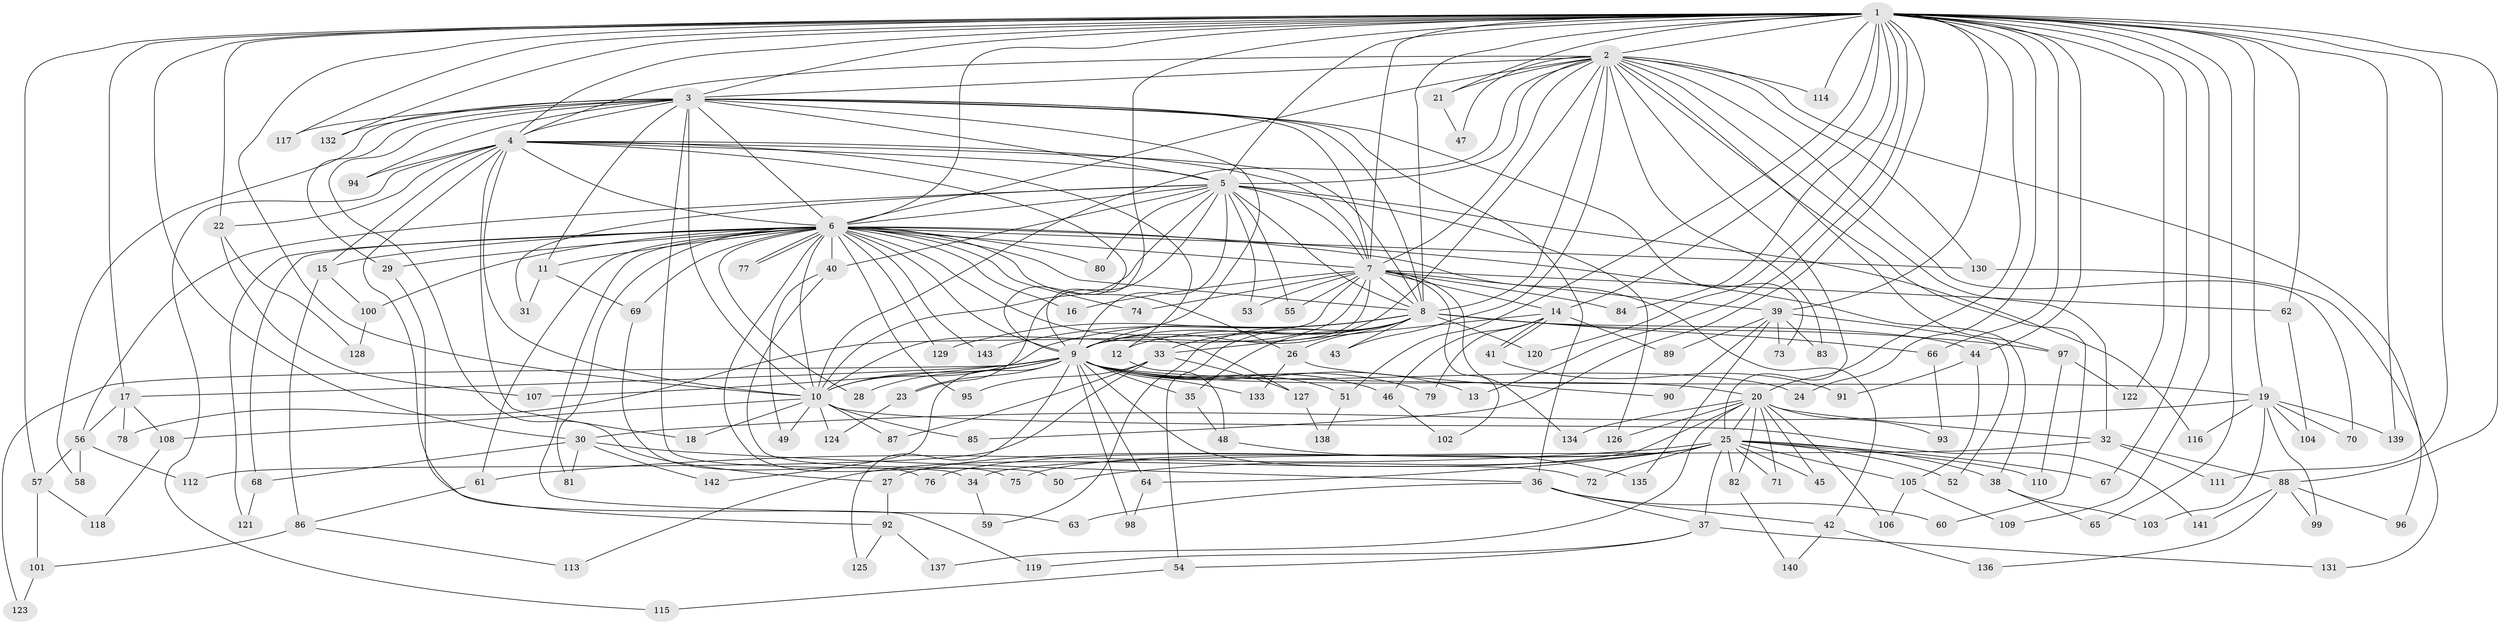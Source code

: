 // coarse degree distribution, {3: 0.06976744186046512, 16: 0.023255813953488372, 2: 0.20930232558139536, 4: 0.23255813953488372, 22: 0.023255813953488372, 6: 0.11627906976744186, 1: 0.023255813953488372, 8: 0.023255813953488372, 10: 0.023255813953488372, 9: 0.023255813953488372, 5: 0.11627906976744186, 13: 0.023255813953488372, 18: 0.023255813953488372, 20: 0.023255813953488372, 26: 0.023255813953488372, 7: 0.023255813953488372}
// Generated by graph-tools (version 1.1) at 2025/36/03/04/25 23:36:37]
// undirected, 143 vertices, 311 edges
graph export_dot {
  node [color=gray90,style=filled];
  1;
  2;
  3;
  4;
  5;
  6;
  7;
  8;
  9;
  10;
  11;
  12;
  13;
  14;
  15;
  16;
  17;
  18;
  19;
  20;
  21;
  22;
  23;
  24;
  25;
  26;
  27;
  28;
  29;
  30;
  31;
  32;
  33;
  34;
  35;
  36;
  37;
  38;
  39;
  40;
  41;
  42;
  43;
  44;
  45;
  46;
  47;
  48;
  49;
  50;
  51;
  52;
  53;
  54;
  55;
  56;
  57;
  58;
  59;
  60;
  61;
  62;
  63;
  64;
  65;
  66;
  67;
  68;
  69;
  70;
  71;
  72;
  73;
  74;
  75;
  76;
  77;
  78;
  79;
  80;
  81;
  82;
  83;
  84;
  85;
  86;
  87;
  88;
  89;
  90;
  91;
  92;
  93;
  94;
  95;
  96;
  97;
  98;
  99;
  100;
  101;
  102;
  103;
  104;
  105;
  106;
  107;
  108;
  109;
  110;
  111;
  112;
  113;
  114;
  115;
  116;
  117;
  118;
  119;
  120;
  121;
  122;
  123;
  124;
  125;
  126;
  127;
  128;
  129;
  130;
  131;
  132;
  133;
  134;
  135;
  136;
  137;
  138;
  139;
  140;
  141;
  142;
  143;
  1 -- 2;
  1 -- 3;
  1 -- 4;
  1 -- 5;
  1 -- 6;
  1 -- 7;
  1 -- 8;
  1 -- 9;
  1 -- 10;
  1 -- 13;
  1 -- 14;
  1 -- 17;
  1 -- 19;
  1 -- 20;
  1 -- 21;
  1 -- 22;
  1 -- 24;
  1 -- 30;
  1 -- 39;
  1 -- 44;
  1 -- 51;
  1 -- 57;
  1 -- 62;
  1 -- 65;
  1 -- 66;
  1 -- 67;
  1 -- 84;
  1 -- 85;
  1 -- 88;
  1 -- 109;
  1 -- 111;
  1 -- 114;
  1 -- 117;
  1 -- 120;
  1 -- 122;
  1 -- 132;
  1 -- 139;
  2 -- 3;
  2 -- 4;
  2 -- 5;
  2 -- 6;
  2 -- 7;
  2 -- 8;
  2 -- 9;
  2 -- 10;
  2 -- 21;
  2 -- 25;
  2 -- 32;
  2 -- 43;
  2 -- 47;
  2 -- 60;
  2 -- 70;
  2 -- 83;
  2 -- 96;
  2 -- 97;
  2 -- 114;
  2 -- 130;
  3 -- 4;
  3 -- 5;
  3 -- 6;
  3 -- 7;
  3 -- 8;
  3 -- 9;
  3 -- 10;
  3 -- 11;
  3 -- 27;
  3 -- 29;
  3 -- 34;
  3 -- 36;
  3 -- 58;
  3 -- 73;
  3 -- 94;
  3 -- 117;
  3 -- 132;
  4 -- 5;
  4 -- 6;
  4 -- 7;
  4 -- 8;
  4 -- 9;
  4 -- 10;
  4 -- 12;
  4 -- 15;
  4 -- 18;
  4 -- 22;
  4 -- 94;
  4 -- 115;
  4 -- 119;
  5 -- 6;
  5 -- 7;
  5 -- 8;
  5 -- 9;
  5 -- 10;
  5 -- 23;
  5 -- 31;
  5 -- 40;
  5 -- 53;
  5 -- 55;
  5 -- 56;
  5 -- 80;
  5 -- 116;
  5 -- 126;
  6 -- 7;
  6 -- 8;
  6 -- 9;
  6 -- 10;
  6 -- 11;
  6 -- 15;
  6 -- 16;
  6 -- 26;
  6 -- 28;
  6 -- 29;
  6 -- 38;
  6 -- 40;
  6 -- 42;
  6 -- 61;
  6 -- 63;
  6 -- 68;
  6 -- 69;
  6 -- 74;
  6 -- 75;
  6 -- 77;
  6 -- 77;
  6 -- 80;
  6 -- 81;
  6 -- 95;
  6 -- 100;
  6 -- 121;
  6 -- 127;
  6 -- 129;
  6 -- 130;
  6 -- 143;
  7 -- 8;
  7 -- 9;
  7 -- 10;
  7 -- 14;
  7 -- 16;
  7 -- 39;
  7 -- 53;
  7 -- 55;
  7 -- 62;
  7 -- 74;
  7 -- 78;
  7 -- 84;
  7 -- 102;
  7 -- 134;
  8 -- 9;
  8 -- 10;
  8 -- 12;
  8 -- 26;
  8 -- 33;
  8 -- 35;
  8 -- 43;
  8 -- 44;
  8 -- 54;
  8 -- 59;
  8 -- 66;
  8 -- 97;
  8 -- 120;
  8 -- 129;
  8 -- 143;
  9 -- 10;
  9 -- 13;
  9 -- 17;
  9 -- 19;
  9 -- 20;
  9 -- 23;
  9 -- 24;
  9 -- 28;
  9 -- 35;
  9 -- 46;
  9 -- 51;
  9 -- 64;
  9 -- 72;
  9 -- 79;
  9 -- 98;
  9 -- 107;
  9 -- 123;
  9 -- 125;
  9 -- 133;
  9 -- 142;
  10 -- 18;
  10 -- 49;
  10 -- 85;
  10 -- 87;
  10 -- 108;
  10 -- 124;
  10 -- 141;
  11 -- 31;
  11 -- 69;
  12 -- 48;
  14 -- 33;
  14 -- 41;
  14 -- 41;
  14 -- 46;
  14 -- 79;
  14 -- 89;
  15 -- 86;
  15 -- 100;
  17 -- 56;
  17 -- 78;
  17 -- 108;
  19 -- 30;
  19 -- 70;
  19 -- 99;
  19 -- 103;
  19 -- 104;
  19 -- 116;
  19 -- 139;
  20 -- 25;
  20 -- 32;
  20 -- 45;
  20 -- 71;
  20 -- 82;
  20 -- 93;
  20 -- 106;
  20 -- 113;
  20 -- 126;
  20 -- 134;
  20 -- 137;
  21 -- 47;
  22 -- 107;
  22 -- 128;
  23 -- 124;
  25 -- 27;
  25 -- 37;
  25 -- 38;
  25 -- 45;
  25 -- 50;
  25 -- 52;
  25 -- 61;
  25 -- 64;
  25 -- 67;
  25 -- 71;
  25 -- 72;
  25 -- 75;
  25 -- 76;
  25 -- 82;
  25 -- 105;
  25 -- 110;
  26 -- 90;
  26 -- 133;
  27 -- 92;
  29 -- 92;
  30 -- 36;
  30 -- 68;
  30 -- 81;
  30 -- 142;
  32 -- 34;
  32 -- 88;
  32 -- 111;
  33 -- 87;
  33 -- 95;
  33 -- 112;
  33 -- 127;
  34 -- 59;
  35 -- 48;
  36 -- 37;
  36 -- 42;
  36 -- 60;
  36 -- 63;
  37 -- 54;
  37 -- 119;
  37 -- 131;
  38 -- 65;
  38 -- 103;
  39 -- 52;
  39 -- 73;
  39 -- 83;
  39 -- 89;
  39 -- 90;
  39 -- 135;
  40 -- 49;
  40 -- 50;
  41 -- 91;
  42 -- 136;
  42 -- 140;
  44 -- 91;
  44 -- 105;
  46 -- 102;
  48 -- 135;
  51 -- 138;
  54 -- 115;
  56 -- 57;
  56 -- 58;
  56 -- 112;
  57 -- 101;
  57 -- 118;
  61 -- 86;
  62 -- 104;
  64 -- 98;
  66 -- 93;
  68 -- 121;
  69 -- 76;
  82 -- 140;
  86 -- 101;
  86 -- 113;
  88 -- 96;
  88 -- 99;
  88 -- 136;
  88 -- 141;
  92 -- 125;
  92 -- 137;
  97 -- 110;
  97 -- 122;
  100 -- 128;
  101 -- 123;
  105 -- 106;
  105 -- 109;
  108 -- 118;
  127 -- 138;
  130 -- 131;
}
